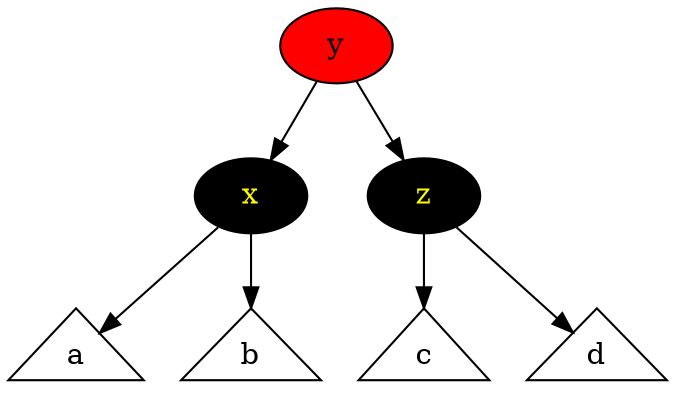 digraph {
y [style=filled,fillcolor=red]
x [style=filled,fillcolor=black,fontcolor=yellow]
z [style=filled,fillcolor=black,fontcolor=yellow]
a [shape=triangle]
b [shape=triangle]
c [shape=triangle]
d [shape=triangle]
y -> x
y -> z
x -> a
x -> b
z -> c
z -> d
}
